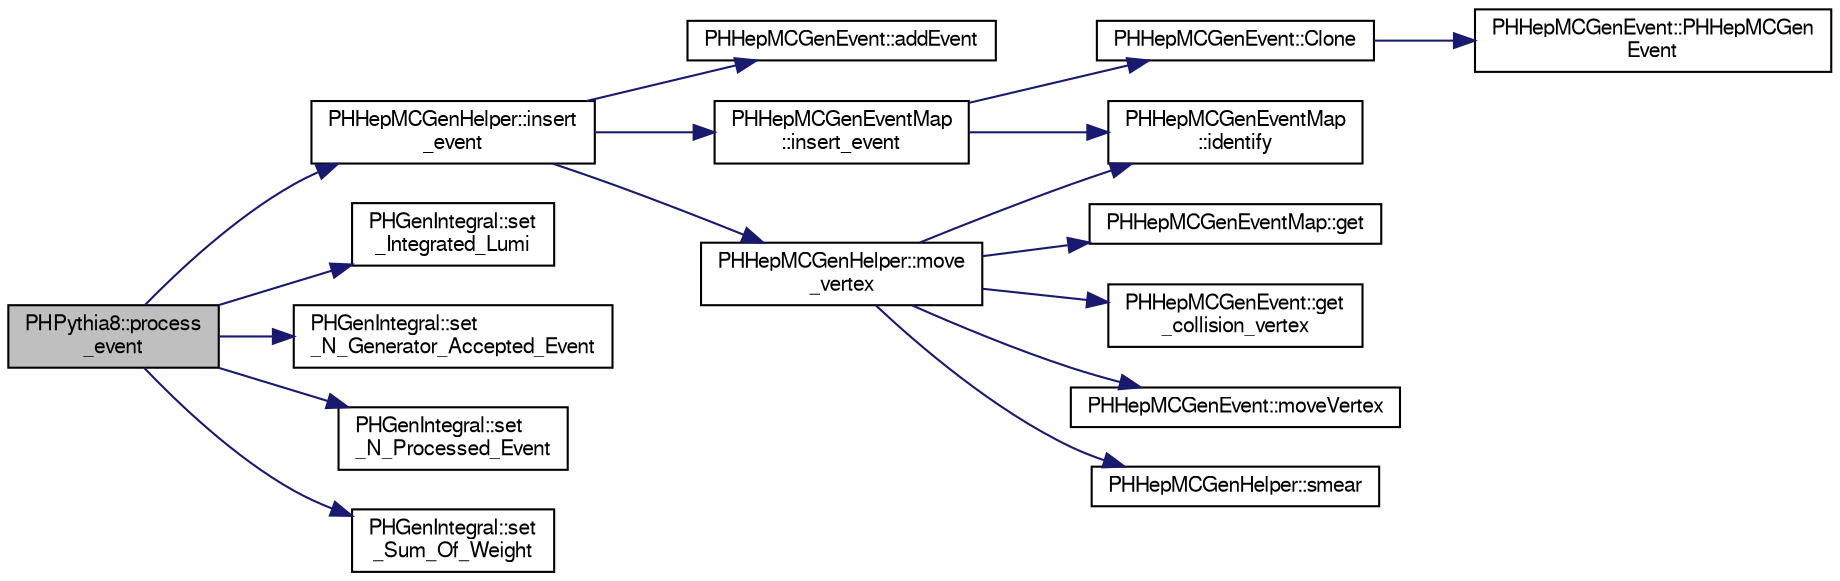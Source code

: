 digraph "PHPythia8::process_event"
{
  bgcolor="transparent";
  edge [fontname="FreeSans",fontsize="10",labelfontname="FreeSans",labelfontsize="10"];
  node [fontname="FreeSans",fontsize="10",shape=record];
  rankdir="LR";
  Node1 [label="PHPythia8::process\l_event",height=0.2,width=0.4,color="black", fillcolor="grey75", style="filled" fontcolor="black"];
  Node1 -> Node2 [color="midnightblue",fontsize="10",style="solid",fontname="FreeSans"];
  Node2 [label="PHHepMCGenHelper::insert\l_event",height=0.2,width=0.4,color="black",URL="$dd/d2a/classPHHepMCGenHelper.html#ab0c755f6e53c0bf57ccd314a0017d227",tooltip="send HepMC::GenEvent to DST tree. This function takes ownership of evt "];
  Node2 -> Node3 [color="midnightblue",fontsize="10",style="solid",fontname="FreeSans"];
  Node3 [label="PHHepMCGenEvent::addEvent",height=0.2,width=0.4,color="black",URL="$d7/d7b/classPHHepMCGenEvent.html#a34a8f753178a4d74085b90e3a5264907",tooltip="host an HepMC event "];
  Node2 -> Node4 [color="midnightblue",fontsize="10",style="solid",fontname="FreeSans"];
  Node4 [label="PHHepMCGenEventMap\l::insert_event",height=0.2,width=0.4,color="black",URL="$d5/d41/classPHHepMCGenEventMap.html#ace1292e973fe2429bee746acb6aaddb9",tooltip="insert a event with specific embedding ID "];
  Node4 -> Node5 [color="midnightblue",fontsize="10",style="solid",fontname="FreeSans"];
  Node5 [label="PHHepMCGenEvent::Clone",height=0.2,width=0.4,color="black",URL="$d7/d7b/classPHHepMCGenEvent.html#a16b40df377cd06bfc6dc779d25740107"];
  Node5 -> Node6 [color="midnightblue",fontsize="10",style="solid",fontname="FreeSans"];
  Node6 [label="PHHepMCGenEvent::PHHepMCGen\lEvent",height=0.2,width=0.4,color="black",URL="$d7/d7b/classPHHepMCGenEvent.html#a51bb6b2ee662beeefd54171ab480dccd"];
  Node4 -> Node7 [color="midnightblue",fontsize="10",style="solid",fontname="FreeSans"];
  Node7 [label="PHHepMCGenEventMap\l::identify",height=0.2,width=0.4,color="black",URL="$d5/d41/classPHHepMCGenEventMap.html#a9808332ce5629be39dc62c9c3d50a0e2"];
  Node2 -> Node8 [color="midnightblue",fontsize="10",style="solid",fontname="FreeSans"];
  Node8 [label="PHHepMCGenHelper::move\l_vertex",height=0.2,width=0.4,color="black",URL="$dd/d2a/classPHHepMCGenHelper.html#af1c2525b75067fcdd4c28de6007c5963",tooltip="move vertex according to vertex settings "];
  Node8 -> Node9 [color="midnightblue",fontsize="10",style="solid",fontname="FreeSans"];
  Node9 [label="PHHepMCGenEventMap::get",height=0.2,width=0.4,color="black",URL="$d5/d41/classPHHepMCGenEventMap.html#aeee51cbc5dbbd18af41e66c03e955319",tooltip="fetch event "];
  Node8 -> Node10 [color="midnightblue",fontsize="10",style="solid",fontname="FreeSans"];
  Node10 [label="PHHepMCGenEvent::get\l_collision_vertex",height=0.2,width=0.4,color="black",URL="$d7/d7b/classPHHepMCGenEvent.html#aeb1f4b1ca526d968a3b025a3063c61c4",tooltip="collision vertex position in the Hall coordinate system, use PHENIX units of cm, ns ..."];
  Node8 -> Node7 [color="midnightblue",fontsize="10",style="solid",fontname="FreeSans"];
  Node8 -> Node11 [color="midnightblue",fontsize="10",style="solid",fontname="FreeSans"];
  Node11 [label="PHHepMCGenEvent::moveVertex",height=0.2,width=0.4,color="black",URL="$d7/d7b/classPHHepMCGenEvent.html#a4cd34cc37b99ec3a4a1301dfed8eab6c",tooltip="move the collision vertex position in the Hall coordinate system, use PHENIX units of cm..."];
  Node8 -> Node12 [color="midnightblue",fontsize="10",style="solid",fontname="FreeSans"];
  Node12 [label="PHHepMCGenHelper::smear",height=0.2,width=0.4,color="black",URL="$dd/d2a/classPHHepMCGenHelper.html#a030e43db2086d86155f32e8c6cf5958b"];
  Node1 -> Node13 [color="midnightblue",fontsize="10",style="solid",fontname="FreeSans"];
  Node13 [label="PHGenIntegral::set\l_Integrated_Lumi",height=0.2,width=0.4,color="black",URL="$d8/d0e/classPHGenIntegral.html#a16c344a9ff51e404647871950bf75037",tooltip="Integrated luminosity in pb^-1. "];
  Node1 -> Node14 [color="midnightblue",fontsize="10",style="solid",fontname="FreeSans"];
  Node14 [label="PHGenIntegral::set\l_N_Generator_Accepted_Event",height=0.2,width=0.4,color="black",URL="$d8/d0e/classPHGenIntegral.html#a1a118b6282fc57664f98797fc2ab199d",tooltip="Number of accepted events in the event generator. This can be higher than fNProcessedEvent depending ..."];
  Node1 -> Node15 [color="midnightblue",fontsize="10",style="solid",fontname="FreeSans"];
  Node15 [label="PHGenIntegral::set\l_N_Processed_Event",height=0.2,width=0.4,color="black",URL="$d8/d0e/classPHGenIntegral.html#ae0e2bea949283d9350110312f73673dd",tooltip="Number of processed events in the Fun4All cycles. "];
  Node1 -> Node16 [color="midnightblue",fontsize="10",style="solid",fontname="FreeSans"];
  Node16 [label="PHGenIntegral::set\l_Sum_Of_Weight",height=0.2,width=0.4,color="black",URL="$d8/d0e/classPHGenIntegral.html#ad07b6fe2f35d05ec2892dce02a375b06"];
}
